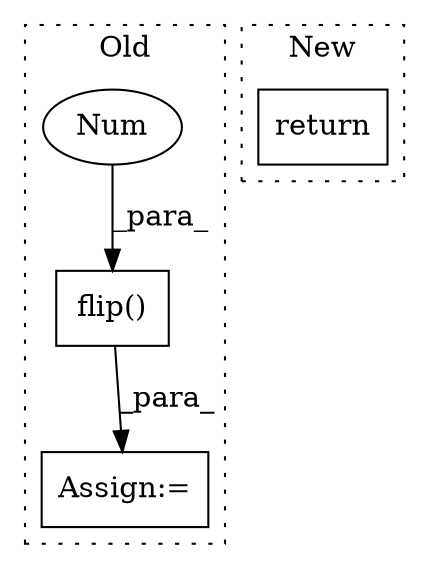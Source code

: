 digraph G {
subgraph cluster0 {
1 [label="flip()" a="75" s="8925,8944" l="17,1" shape="box"];
3 [label="Assign:=" a="68" s="8908" l="17" shape="box"];
4 [label="Num" a="76" s="8942" l="2" shape="ellipse"];
label = "Old";
style="dotted";
}
subgraph cluster1 {
2 [label="return" a="93" s="8989" l="6" shape="box"];
label = "New";
style="dotted";
}
1 -> 3 [label="_para_"];
4 -> 1 [label="_para_"];
}